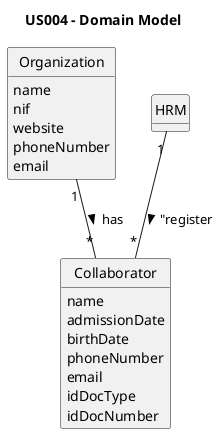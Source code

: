 @startuml
skinparam monochrome true
skinparam packageStyle rectangle
skinparam shadowing false
'left to right direction

skinparam classAttributeIconSize 0

hide circle
hide methods

title US004 - Domain Model

class Organization {
    name
    nif
    website
    phoneNumber
    email
}

class HRM{

}

class Collaborator{
    name
    admissionDate
    birthDate
    phoneNumber
    email
    idDocType
    idDocNumber
}

HRM "1" -- "*" Collaborator : "register >
Organization "1" -- "*" Collaborator : "has >"


@enduml